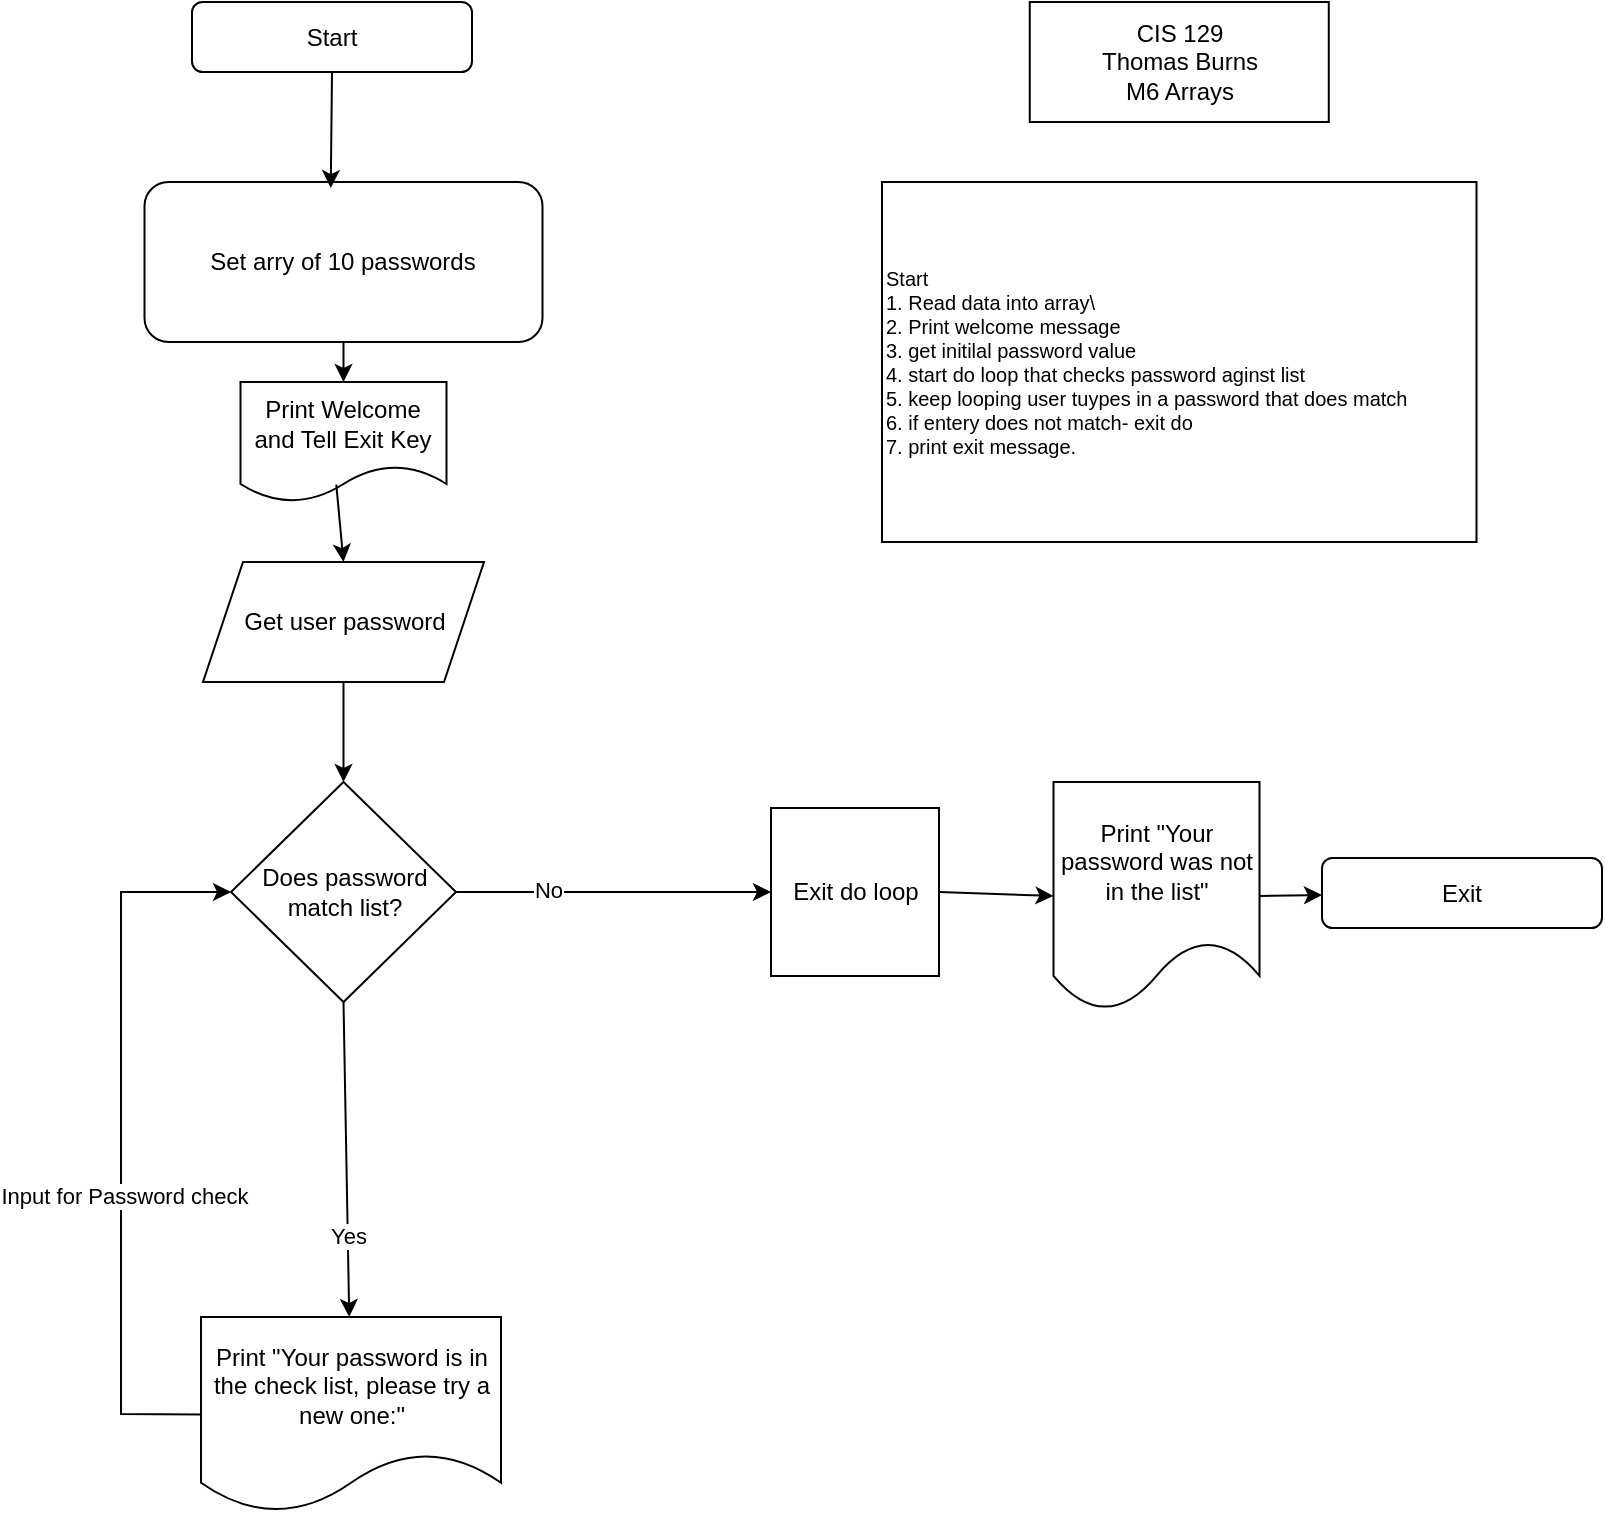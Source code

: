 <mxfile version="22.1.18" type="device">
  <diagram id="C5RBs43oDa-KdzZeNtuy" name="Page-1">
    <mxGraphModel dx="2495" dy="974" grid="1" gridSize="10" guides="1" tooltips="1" connect="1" arrows="1" fold="1" page="1" pageScale="1" pageWidth="827" pageHeight="1169" math="0" shadow="0">
      <root>
        <mxCell id="WIyWlLk6GJQsqaUBKTNV-0" />
        <mxCell id="WIyWlLk6GJQsqaUBKTNV-1" parent="WIyWlLk6GJQsqaUBKTNV-0" />
        <mxCell id="WIyWlLk6GJQsqaUBKTNV-3" value="Start" style="rounded=1;whiteSpace=wrap;html=1;fontSize=12;glass=0;strokeWidth=1;shadow=0;" parent="WIyWlLk6GJQsqaUBKTNV-1" vertex="1">
          <mxGeometry x="-715" y="20" width="140" height="35" as="geometry" />
        </mxCell>
        <mxCell id="fb3xNtcODuzkv7CMy7z3-26" value="&lt;div style=&quot;border-color: var(--border-color); font-size: 10px;&quot;&gt;&lt;div style=&quot;border-color: var(--border-color);&quot;&gt;Start&lt;/div&gt;&lt;div style=&quot;border-color: var(--border-color);&quot;&gt;1. Read data into array\&lt;/div&gt;&lt;div style=&quot;border-color: var(--border-color);&quot;&gt;2. Print welcome message&lt;/div&gt;&lt;div style=&quot;border-color: var(--border-color);&quot;&gt;3. get initilal password value&lt;/div&gt;&lt;div style=&quot;border-color: var(--border-color);&quot;&gt;4. start do loop that checks password aginst list&lt;/div&gt;&lt;div style=&quot;border-color: var(--border-color);&quot;&gt;5. keep looping &lt;span style=&quot;background-color: initial;&quot;&gt;user tuypes in a password that does match&lt;/span&gt;&lt;/div&gt;&lt;div style=&quot;border-color: var(--border-color);&quot;&gt;&lt;span style=&quot;background-color: initial;&quot;&gt;6. if entery does not match- exit do&lt;/span&gt;&lt;/div&gt;&lt;div style=&quot;border-color: var(--border-color);&quot;&gt;&lt;span style=&quot;background-color: initial;&quot;&gt;7. print exit message.&lt;/span&gt;&lt;/div&gt;&lt;/div&gt;" style="rounded=0;whiteSpace=wrap;html=1;align=left;fontSize=10;" parent="WIyWlLk6GJQsqaUBKTNV-1" vertex="1">
          <mxGeometry x="-370" y="110" width="297.25" height="180" as="geometry" />
        </mxCell>
        <mxCell id="fb3xNtcODuzkv7CMy7z3-29" value="CIS 129&lt;br style=&quot;border-color: var(--border-color);&quot;&gt;Thomas Burns&lt;br&gt;M6 Arrays" style="rounded=0;whiteSpace=wrap;html=1;" parent="WIyWlLk6GJQsqaUBKTNV-1" vertex="1">
          <mxGeometry x="-296.12" y="20" width="149.5" height="60" as="geometry" />
        </mxCell>
        <mxCell id="WY30ZvE9TRLJRaWXuD3o-1" value="Set arry of 10 passwords" style="rounded=1;whiteSpace=wrap;html=1;" parent="WIyWlLk6GJQsqaUBKTNV-1" vertex="1">
          <mxGeometry x="-738.75" y="110" width="199" height="80" as="geometry" />
        </mxCell>
        <mxCell id="WY30ZvE9TRLJRaWXuD3o-2" value="Print Welcome and Tell Exit Key" style="shape=document;whiteSpace=wrap;html=1;boundedLbl=1;" parent="WIyWlLk6GJQsqaUBKTNV-1" vertex="1">
          <mxGeometry x="-690.75" y="210" width="103" height="60" as="geometry" />
        </mxCell>
        <mxCell id="WY30ZvE9TRLJRaWXuD3o-9" value="" style="endArrow=classic;html=1;rounded=0;entryX=0.5;entryY=0;entryDx=0;entryDy=0;exitX=0.5;exitY=1;exitDx=0;exitDy=0;" parent="WIyWlLk6GJQsqaUBKTNV-1" source="WY30ZvE9TRLJRaWXuD3o-1" target="WY30ZvE9TRLJRaWXuD3o-2" edge="1">
          <mxGeometry width="50" height="50" relative="1" as="geometry">
            <mxPoint x="-824.25" y="320" as="sourcePoint" />
            <mxPoint x="-774.25" y="270" as="targetPoint" />
          </mxGeometry>
        </mxCell>
        <mxCell id="WY30ZvE9TRLJRaWXuD3o-10" value="" style="endArrow=classic;html=1;rounded=0;exitX=0.5;exitY=1;exitDx=0;exitDy=0;entryX=0.468;entryY=0.038;entryDx=0;entryDy=0;entryPerimeter=0;" parent="WIyWlLk6GJQsqaUBKTNV-1" source="WIyWlLk6GJQsqaUBKTNV-3" target="WY30ZvE9TRLJRaWXuD3o-1" edge="1">
          <mxGeometry width="50" height="50" relative="1" as="geometry">
            <mxPoint x="-652.25" y="157" as="sourcePoint" />
            <mxPoint x="-384.25" y="330" as="targetPoint" />
          </mxGeometry>
        </mxCell>
        <mxCell id="mKXwFcmd20PQZVdsAEzj-0" value="Get user password" style="shape=parallelogram;perimeter=parallelogramPerimeter;whiteSpace=wrap;html=1;fixedSize=1;" parent="WIyWlLk6GJQsqaUBKTNV-1" vertex="1">
          <mxGeometry x="-709.5" y="300" width="140.5" height="60" as="geometry" />
        </mxCell>
        <mxCell id="mKXwFcmd20PQZVdsAEzj-1" value="Does password match list?" style="rhombus;whiteSpace=wrap;html=1;" parent="WIyWlLk6GJQsqaUBKTNV-1" vertex="1">
          <mxGeometry x="-695.5" y="410" width="112.5" height="110" as="geometry" />
        </mxCell>
        <mxCell id="mKXwFcmd20PQZVdsAEzj-2" value="Print&amp;nbsp;&quot;Your password is in the check list, please try a new one:&quot;" style="shape=document;whiteSpace=wrap;html=1;boundedLbl=1;" parent="WIyWlLk6GJQsqaUBKTNV-1" vertex="1">
          <mxGeometry x="-710.5" y="677.5" width="150" height="97.5" as="geometry" />
        </mxCell>
        <mxCell id="mKXwFcmd20PQZVdsAEzj-14" value="" style="endArrow=classic;html=1;rounded=0;exitX=1;exitY=0.5;exitDx=0;exitDy=0;entryX=0;entryY=0.5;entryDx=0;entryDy=0;" parent="WIyWlLk6GJQsqaUBKTNV-1" source="mKXwFcmd20PQZVdsAEzj-1" target="b4VqzqOh8Pu9dyMQso2P-4" edge="1">
          <mxGeometry width="50" height="50" relative="1" as="geometry">
            <mxPoint x="-445.5" y="596.5" as="sourcePoint" />
            <mxPoint x="-440.5" y="462.5" as="targetPoint" />
          </mxGeometry>
        </mxCell>
        <mxCell id="mKXwFcmd20PQZVdsAEzj-15" value="No" style="edgeLabel;html=1;align=center;verticalAlign=middle;resizable=0;points=[];" parent="mKXwFcmd20PQZVdsAEzj-14" vertex="1" connectable="0">
          <mxGeometry x="-0.413" y="1" relative="1" as="geometry">
            <mxPoint as="offset" />
          </mxGeometry>
        </mxCell>
        <mxCell id="b4VqzqOh8Pu9dyMQso2P-0" value="Print&amp;nbsp;&quot;Your password was not in the list&quot;" style="shape=document;whiteSpace=wrap;html=1;boundedLbl=1;" vertex="1" parent="WIyWlLk6GJQsqaUBKTNV-1">
          <mxGeometry x="-284.25" y="410" width="103" height="114" as="geometry" />
        </mxCell>
        <mxCell id="b4VqzqOh8Pu9dyMQso2P-4" value="Exit do loop" style="whiteSpace=wrap;html=1;aspect=fixed;" vertex="1" parent="WIyWlLk6GJQsqaUBKTNV-1">
          <mxGeometry x="-425.5" y="423" width="84" height="84" as="geometry" />
        </mxCell>
        <mxCell id="b4VqzqOh8Pu9dyMQso2P-5" value="" style="endArrow=classic;html=1;rounded=0;exitX=0;exitY=0.5;exitDx=0;exitDy=0;entryX=0;entryY=0.5;entryDx=0;entryDy=0;" edge="1" parent="WIyWlLk6GJQsqaUBKTNV-1" source="mKXwFcmd20PQZVdsAEzj-2" target="mKXwFcmd20PQZVdsAEzj-1">
          <mxGeometry width="50" height="50" relative="1" as="geometry">
            <mxPoint x="-570.5" y="385" as="sourcePoint" />
            <mxPoint x="-520.5" y="335" as="targetPoint" />
            <Array as="points">
              <mxPoint x="-750.5" y="726" />
              <mxPoint x="-750.5" y="465" />
            </Array>
          </mxGeometry>
        </mxCell>
        <mxCell id="b4VqzqOh8Pu9dyMQso2P-6" value="Input for Password check" style="edgeLabel;html=1;align=center;verticalAlign=middle;resizable=0;points=[];" vertex="1" connectable="0" parent="b4VqzqOh8Pu9dyMQso2P-5">
          <mxGeometry x="-0.162" y="-1" relative="1" as="geometry">
            <mxPoint as="offset" />
          </mxGeometry>
        </mxCell>
        <mxCell id="b4VqzqOh8Pu9dyMQso2P-7" value="" style="endArrow=classic;html=1;rounded=0;exitX=0.5;exitY=1;exitDx=0;exitDy=0;" edge="1" parent="WIyWlLk6GJQsqaUBKTNV-1" source="mKXwFcmd20PQZVdsAEzj-1" target="mKXwFcmd20PQZVdsAEzj-2">
          <mxGeometry width="50" height="50" relative="1" as="geometry">
            <mxPoint x="-360.5" y="835" as="sourcePoint" />
            <mxPoint x="-310.5" y="785" as="targetPoint" />
          </mxGeometry>
        </mxCell>
        <mxCell id="b4VqzqOh8Pu9dyMQso2P-8" value="Yes" style="edgeLabel;html=1;align=center;verticalAlign=middle;resizable=0;points=[];" vertex="1" connectable="0" parent="b4VqzqOh8Pu9dyMQso2P-7">
          <mxGeometry x="0.484" relative="1" as="geometry">
            <mxPoint as="offset" />
          </mxGeometry>
        </mxCell>
        <mxCell id="b4VqzqOh8Pu9dyMQso2P-11" value="" style="endArrow=classic;html=1;rounded=0;exitX=1;exitY=0.5;exitDx=0;exitDy=0;entryX=0;entryY=0.5;entryDx=0;entryDy=0;" edge="1" parent="WIyWlLk6GJQsqaUBKTNV-1" source="b4VqzqOh8Pu9dyMQso2P-4" target="b4VqzqOh8Pu9dyMQso2P-0">
          <mxGeometry width="50" height="50" relative="1" as="geometry">
            <mxPoint x="-290.5" y="755" as="sourcePoint" />
            <mxPoint x="-240.5" y="705" as="targetPoint" />
          </mxGeometry>
        </mxCell>
        <mxCell id="b4VqzqOh8Pu9dyMQso2P-12" value="" style="endArrow=classic;html=1;rounded=0;exitX=0.465;exitY=0.855;exitDx=0;exitDy=0;exitPerimeter=0;entryX=0.5;entryY=0;entryDx=0;entryDy=0;" edge="1" parent="WIyWlLk6GJQsqaUBKTNV-1" source="WY30ZvE9TRLJRaWXuD3o-2" target="mKXwFcmd20PQZVdsAEzj-0">
          <mxGeometry width="50" height="50" relative="1" as="geometry">
            <mxPoint x="-437.25" y="370" as="sourcePoint" />
            <mxPoint x="-387.25" y="320" as="targetPoint" />
          </mxGeometry>
        </mxCell>
        <mxCell id="b4VqzqOh8Pu9dyMQso2P-13" value="" style="endArrow=classic;html=1;rounded=0;exitX=0.5;exitY=1;exitDx=0;exitDy=0;entryX=0.5;entryY=0;entryDx=0;entryDy=0;" edge="1" parent="WIyWlLk6GJQsqaUBKTNV-1" source="mKXwFcmd20PQZVdsAEzj-0" target="mKXwFcmd20PQZVdsAEzj-1">
          <mxGeometry width="50" height="50" relative="1" as="geometry">
            <mxPoint x="-530" y="360" as="sourcePoint" />
            <mxPoint x="-480" y="310" as="targetPoint" />
          </mxGeometry>
        </mxCell>
        <mxCell id="b4VqzqOh8Pu9dyMQso2P-15" value="Exit" style="rounded=1;whiteSpace=wrap;html=1;fontSize=12;glass=0;strokeWidth=1;shadow=0;" vertex="1" parent="WIyWlLk6GJQsqaUBKTNV-1">
          <mxGeometry x="-150" y="448" width="140" height="35" as="geometry" />
        </mxCell>
        <mxCell id="b4VqzqOh8Pu9dyMQso2P-16" value="" style="endArrow=classic;html=1;rounded=0;exitX=1;exitY=0.5;exitDx=0;exitDy=0;" edge="1" parent="WIyWlLk6GJQsqaUBKTNV-1" source="b4VqzqOh8Pu9dyMQso2P-0" target="b4VqzqOh8Pu9dyMQso2P-15">
          <mxGeometry width="50" height="50" relative="1" as="geometry">
            <mxPoint x="-210" y="690" as="sourcePoint" />
            <mxPoint x="-160" y="640" as="targetPoint" />
          </mxGeometry>
        </mxCell>
      </root>
    </mxGraphModel>
  </diagram>
</mxfile>
